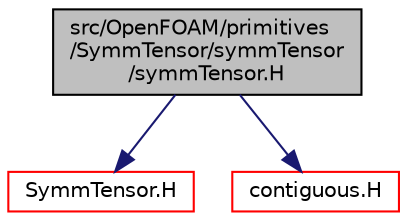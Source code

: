 digraph "src/OpenFOAM/primitives/SymmTensor/symmTensor/symmTensor.H"
{
  bgcolor="transparent";
  edge [fontname="Helvetica",fontsize="10",labelfontname="Helvetica",labelfontsize="10"];
  node [fontname="Helvetica",fontsize="10",shape=record];
  Node1 [label="src/OpenFOAM/primitives\l/SymmTensor/symmTensor\l/symmTensor.H",height=0.2,width=0.4,color="black", fillcolor="grey75", style="filled", fontcolor="black"];
  Node1 -> Node2 [color="midnightblue",fontsize="10",style="solid",fontname="Helvetica"];
  Node2 [label="SymmTensor.H",height=0.2,width=0.4,color="red",URL="$a09022.html"];
  Node1 -> Node3 [color="midnightblue",fontsize="10",style="solid",fontname="Helvetica"];
  Node3 [label="contiguous.H",height=0.2,width=0.4,color="red",URL="$a08842.html",tooltip="Template function to specify if the data of a type are contiguous. "];
}
